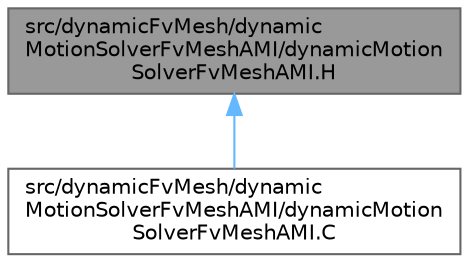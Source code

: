 digraph "src/dynamicFvMesh/dynamicMotionSolverFvMeshAMI/dynamicMotionSolverFvMeshAMI.H"
{
 // LATEX_PDF_SIZE
  bgcolor="transparent";
  edge [fontname=Helvetica,fontsize=10,labelfontname=Helvetica,labelfontsize=10];
  node [fontname=Helvetica,fontsize=10,shape=box,height=0.2,width=0.4];
  Node1 [id="Node000001",label="src/dynamicFvMesh/dynamic\lMotionSolverFvMeshAMI/dynamicMotion\lSolverFvMeshAMI.H",height=0.2,width=0.4,color="gray40", fillcolor="grey60", style="filled", fontcolor="black",tooltip=" "];
  Node1 -> Node2 [id="edge1_Node000001_Node000002",dir="back",color="steelblue1",style="solid",tooltip=" "];
  Node2 [id="Node000002",label="src/dynamicFvMesh/dynamic\lMotionSolverFvMeshAMI/dynamicMotion\lSolverFvMeshAMI.C",height=0.2,width=0.4,color="grey40", fillcolor="white", style="filled",URL="$dynamicMotionSolverFvMeshAMI_8C.html",tooltip=" "];
}
